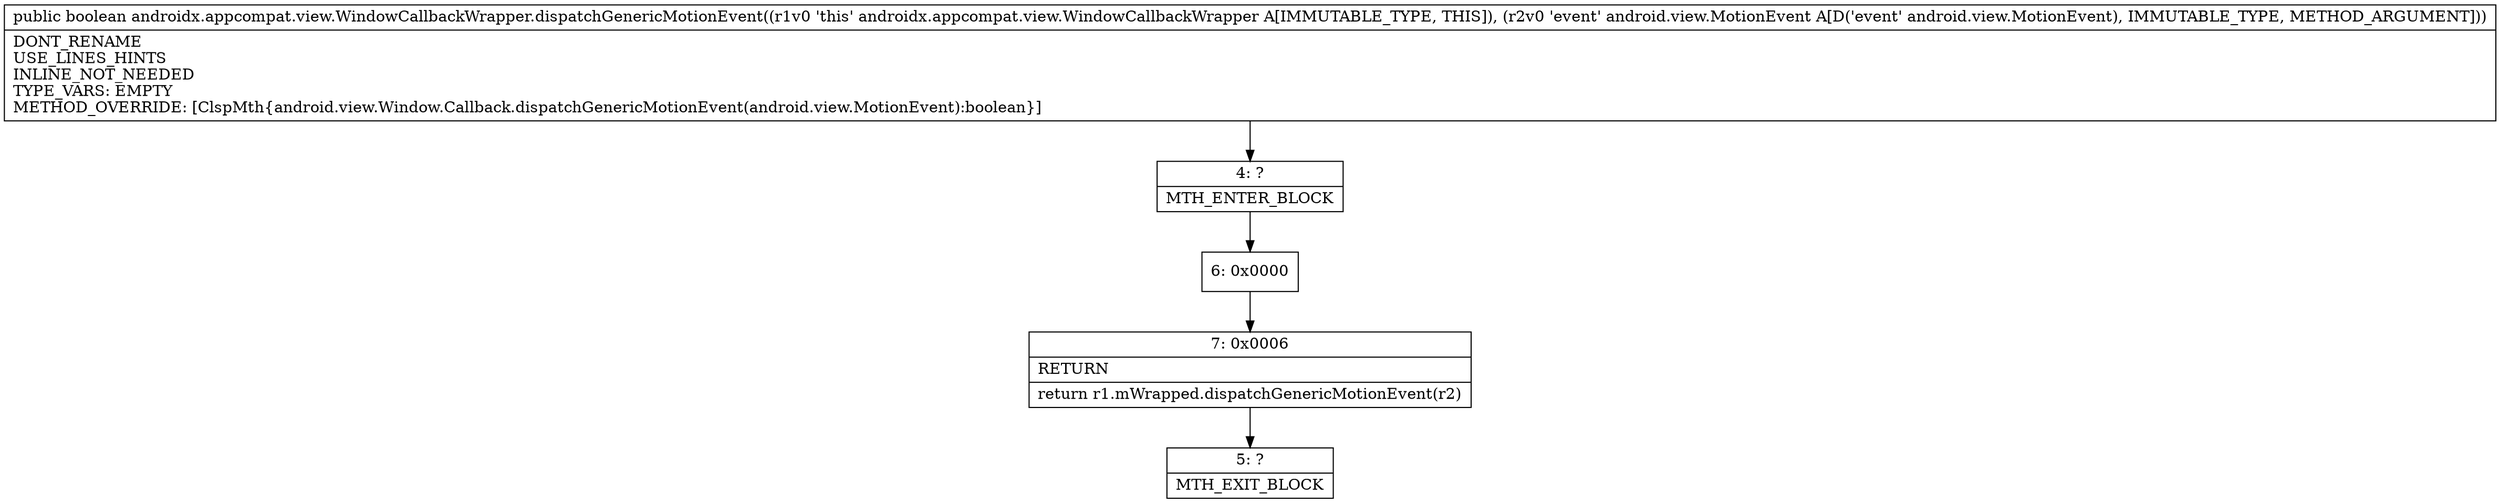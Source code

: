 digraph "CFG forandroidx.appcompat.view.WindowCallbackWrapper.dispatchGenericMotionEvent(Landroid\/view\/MotionEvent;)Z" {
Node_4 [shape=record,label="{4\:\ ?|MTH_ENTER_BLOCK\l}"];
Node_6 [shape=record,label="{6\:\ 0x0000}"];
Node_7 [shape=record,label="{7\:\ 0x0006|RETURN\l|return r1.mWrapped.dispatchGenericMotionEvent(r2)\l}"];
Node_5 [shape=record,label="{5\:\ ?|MTH_EXIT_BLOCK\l}"];
MethodNode[shape=record,label="{public boolean androidx.appcompat.view.WindowCallbackWrapper.dispatchGenericMotionEvent((r1v0 'this' androidx.appcompat.view.WindowCallbackWrapper A[IMMUTABLE_TYPE, THIS]), (r2v0 'event' android.view.MotionEvent A[D('event' android.view.MotionEvent), IMMUTABLE_TYPE, METHOD_ARGUMENT]))  | DONT_RENAME\lUSE_LINES_HINTS\lINLINE_NOT_NEEDED\lTYPE_VARS: EMPTY\lMETHOD_OVERRIDE: [ClspMth\{android.view.Window.Callback.dispatchGenericMotionEvent(android.view.MotionEvent):boolean\}]\l}"];
MethodNode -> Node_4;Node_4 -> Node_6;
Node_6 -> Node_7;
Node_7 -> Node_5;
}

